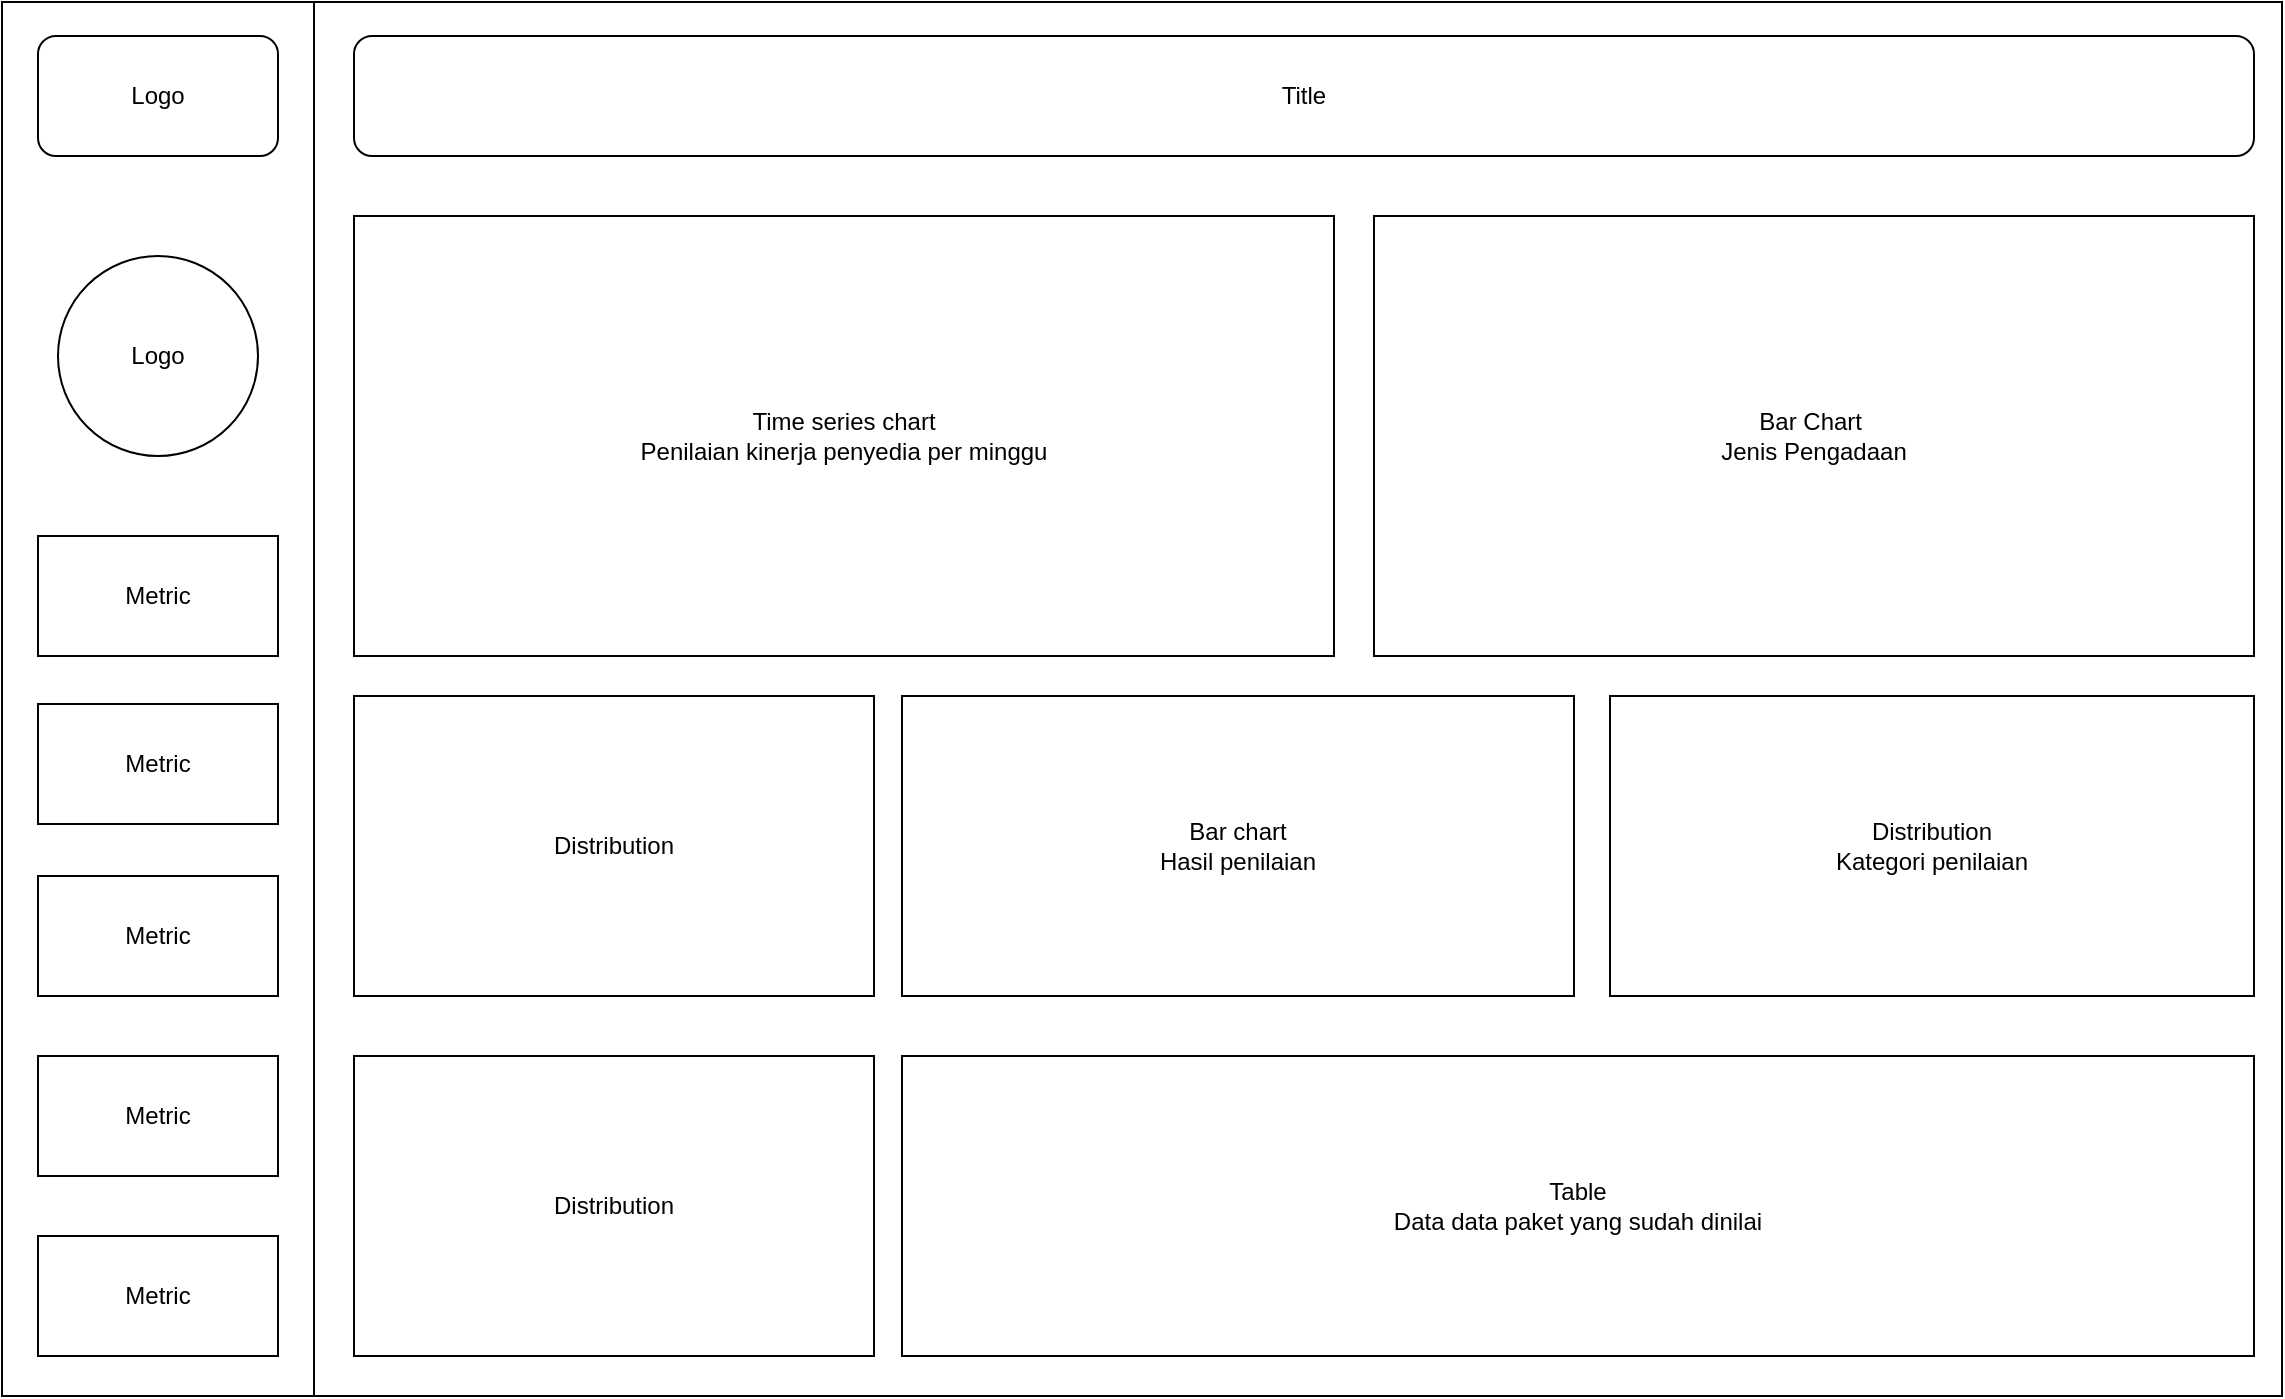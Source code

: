 <mxfile>
    <diagram id="MkSqJtGILwhtnSwbOWAP" name="Page-1">
        <mxGraphModel dx="1282" dy="866" grid="1" gridSize="10" guides="1" tooltips="1" connect="1" arrows="1" fold="1" page="1" pageScale="1" pageWidth="1169" pageHeight="827" math="0" shadow="0">
            <root>
                <mxCell id="0"/>
                <mxCell id="1" parent="0"/>
                <mxCell id="9" value="" style="rounded=0;whiteSpace=wrap;html=1;" vertex="1" parent="1">
                    <mxGeometry x="14" y="63" width="1140" height="697" as="geometry"/>
                </mxCell>
                <mxCell id="10" value="" style="rounded=0;whiteSpace=wrap;html=1;" vertex="1" parent="1">
                    <mxGeometry x="14" y="63" width="156" height="697" as="geometry"/>
                </mxCell>
                <mxCell id="11" value="Metric" style="rounded=0;whiteSpace=wrap;html=1;" vertex="1" parent="1">
                    <mxGeometry x="32" y="330" width="120" height="60" as="geometry"/>
                </mxCell>
                <mxCell id="12" value="Metric" style="rounded=0;whiteSpace=wrap;html=1;" vertex="1" parent="1">
                    <mxGeometry x="32" y="414" width="120" height="60" as="geometry"/>
                </mxCell>
                <mxCell id="13" value="Metric" style="rounded=0;whiteSpace=wrap;html=1;" vertex="1" parent="1">
                    <mxGeometry x="32" y="500" width="120" height="60" as="geometry"/>
                </mxCell>
                <mxCell id="14" value="Metric" style="rounded=0;whiteSpace=wrap;html=1;" vertex="1" parent="1">
                    <mxGeometry x="32" y="590" width="120" height="60" as="geometry"/>
                </mxCell>
                <mxCell id="15" value="Metric" style="rounded=0;whiteSpace=wrap;html=1;" vertex="1" parent="1">
                    <mxGeometry x="32" y="680" width="120" height="60" as="geometry"/>
                </mxCell>
                <mxCell id="16" value="Title" style="rounded=1;whiteSpace=wrap;html=1;" vertex="1" parent="1">
                    <mxGeometry x="190" y="80" width="950" height="60" as="geometry"/>
                </mxCell>
                <mxCell id="17" value="Logo" style="ellipse;whiteSpace=wrap;html=1;aspect=fixed;" vertex="1" parent="1">
                    <mxGeometry x="42" y="190" width="100" height="100" as="geometry"/>
                </mxCell>
                <mxCell id="18" value="Logo" style="rounded=1;whiteSpace=wrap;html=1;" vertex="1" parent="1">
                    <mxGeometry x="32" y="80" width="120" height="60" as="geometry"/>
                </mxCell>
                <mxCell id="19" value="Time series chart&lt;div&gt;Penilaian kinerja penyedia per minggu&lt;/div&gt;" style="rounded=0;whiteSpace=wrap;html=1;" vertex="1" parent="1">
                    <mxGeometry x="190" y="170" width="490" height="220" as="geometry"/>
                </mxCell>
                <mxCell id="20" value="Bar Chart&amp;nbsp;&lt;div&gt;Jenis Pengadaan&lt;/div&gt;" style="rounded=0;whiteSpace=wrap;html=1;" vertex="1" parent="1">
                    <mxGeometry x="700" y="170" width="440" height="220" as="geometry"/>
                </mxCell>
                <mxCell id="21" value="Distribution" style="rounded=0;whiteSpace=wrap;html=1;" vertex="1" parent="1">
                    <mxGeometry x="190" y="410" width="260" height="150" as="geometry"/>
                </mxCell>
                <mxCell id="22" value="Distribution" style="rounded=0;whiteSpace=wrap;html=1;" vertex="1" parent="1">
                    <mxGeometry x="190" y="590" width="260" height="150" as="geometry"/>
                </mxCell>
                <mxCell id="23" value="Table&lt;div&gt;Data data paket yang sudah dinilai&lt;/div&gt;" style="rounded=0;whiteSpace=wrap;html=1;" vertex="1" parent="1">
                    <mxGeometry x="464" y="590" width="676" height="150" as="geometry"/>
                </mxCell>
                <mxCell id="24" value="Bar chart&lt;div&gt;Hasil penilaian&lt;/div&gt;" style="rounded=0;whiteSpace=wrap;html=1;" vertex="1" parent="1">
                    <mxGeometry x="464" y="410" width="336" height="150" as="geometry"/>
                </mxCell>
                <mxCell id="25" value="Distribution&lt;div&gt;Kategori penilaian&lt;/div&gt;" style="rounded=0;whiteSpace=wrap;html=1;" vertex="1" parent="1">
                    <mxGeometry x="818" y="410" width="322" height="150" as="geometry"/>
                </mxCell>
            </root>
        </mxGraphModel>
    </diagram>
</mxfile>